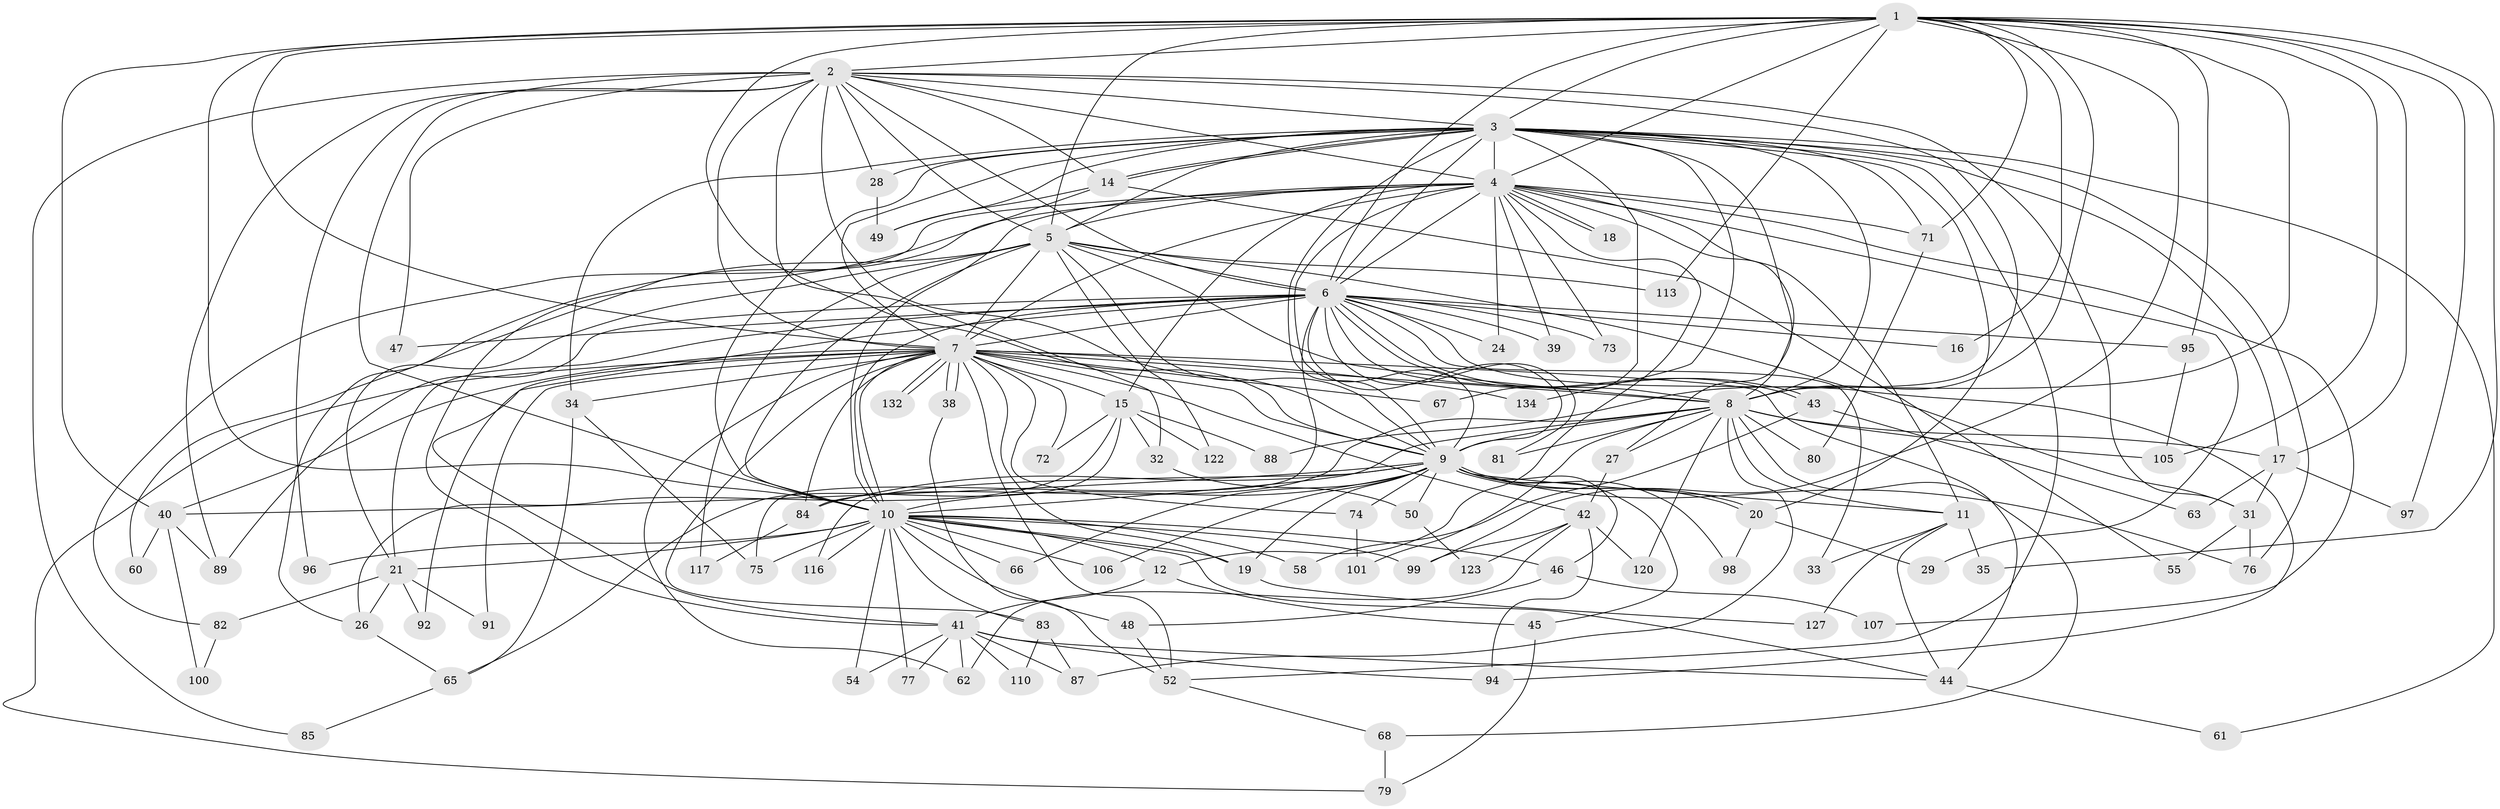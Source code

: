 // Generated by graph-tools (version 1.1) at 2025/23/03/03/25 07:23:47]
// undirected, 95 vertices, 242 edges
graph export_dot {
graph [start="1"]
  node [color=gray90,style=filled];
  1 [super="+22"];
  2 [super="+133"];
  3 [super="+30"];
  4 [super="+78"];
  5 [super="+13"];
  6 [super="+51"];
  7 [super="+23"];
  8 [super="+59"];
  9 [super="+57"];
  10 [super="+124"];
  11 [super="+37"];
  12 [super="+125"];
  14 [super="+36"];
  15 [super="+56"];
  16;
  17 [super="+70"];
  18;
  19 [super="+130"];
  20 [super="+128"];
  21 [super="+25"];
  24;
  26;
  27 [super="+53"];
  28;
  29;
  31 [super="+64"];
  32 [super="+115"];
  33;
  34;
  35;
  38;
  39;
  40 [super="+111"];
  41 [super="+86"];
  42 [super="+104"];
  43;
  44 [super="+126"];
  45 [super="+102"];
  46;
  47;
  48 [super="+109"];
  49 [super="+119"];
  50;
  52 [super="+93"];
  54;
  55;
  58;
  60;
  61;
  62 [super="+69"];
  63;
  65 [super="+118"];
  66;
  67;
  68;
  71 [super="+129"];
  72;
  73;
  74;
  75 [super="+108"];
  76 [super="+121"];
  77;
  79;
  80;
  81;
  82;
  83;
  84 [super="+114"];
  85;
  87 [super="+131"];
  88;
  89 [super="+90"];
  91;
  92;
  94 [super="+103"];
  95;
  96;
  97;
  98;
  99;
  100;
  101;
  105 [super="+112"];
  106;
  107;
  110;
  113;
  116;
  117;
  120;
  122;
  123;
  127;
  132;
  134;
  1 -- 2;
  1 -- 3;
  1 -- 4;
  1 -- 5;
  1 -- 6;
  1 -- 7;
  1 -- 8;
  1 -- 9;
  1 -- 10 [weight=3];
  1 -- 16;
  1 -- 35;
  1 -- 40;
  1 -- 88;
  1 -- 97;
  1 -- 99;
  1 -- 113;
  1 -- 105;
  1 -- 95;
  1 -- 71;
  1 -- 17;
  2 -- 3;
  2 -- 4;
  2 -- 5;
  2 -- 6;
  2 -- 7;
  2 -- 8;
  2 -- 9;
  2 -- 10;
  2 -- 28;
  2 -- 31;
  2 -- 32 [weight=2];
  2 -- 47;
  2 -- 85;
  2 -- 89;
  2 -- 96;
  2 -- 14;
  3 -- 4;
  3 -- 5;
  3 -- 6;
  3 -- 7;
  3 -- 8;
  3 -- 9 [weight=2];
  3 -- 10;
  3 -- 14;
  3 -- 14;
  3 -- 17;
  3 -- 27 [weight=2];
  3 -- 28;
  3 -- 49;
  3 -- 52;
  3 -- 61;
  3 -- 67;
  3 -- 71;
  3 -- 76;
  3 -- 134;
  3 -- 34;
  3 -- 20;
  4 -- 5;
  4 -- 6 [weight=2];
  4 -- 7;
  4 -- 8;
  4 -- 9 [weight=2];
  4 -- 10;
  4 -- 11 [weight=2];
  4 -- 12;
  4 -- 15;
  4 -- 18;
  4 -- 18;
  4 -- 24;
  4 -- 26;
  4 -- 29;
  4 -- 39;
  4 -- 71;
  4 -- 73;
  4 -- 82;
  4 -- 107;
  5 -- 6;
  5 -- 7 [weight=2];
  5 -- 8;
  5 -- 9 [weight=2];
  5 -- 10;
  5 -- 21;
  5 -- 60;
  5 -- 117;
  5 -- 122;
  5 -- 113;
  5 -- 31;
  6 -- 7;
  6 -- 8;
  6 -- 9;
  6 -- 10;
  6 -- 16;
  6 -- 24;
  6 -- 33;
  6 -- 39;
  6 -- 41;
  6 -- 43;
  6 -- 43;
  6 -- 47;
  6 -- 73;
  6 -- 75;
  6 -- 81;
  6 -- 94;
  6 -- 95;
  6 -- 89;
  6 -- 21;
  7 -- 8;
  7 -- 9;
  7 -- 10;
  7 -- 15;
  7 -- 19 [weight=2];
  7 -- 34;
  7 -- 38;
  7 -- 38;
  7 -- 40;
  7 -- 42;
  7 -- 44;
  7 -- 52;
  7 -- 62;
  7 -- 67;
  7 -- 72;
  7 -- 74;
  7 -- 79;
  7 -- 83;
  7 -- 91;
  7 -- 92;
  7 -- 132;
  7 -- 132;
  7 -- 134;
  7 -- 84;
  8 -- 9;
  8 -- 10;
  8 -- 17;
  8 -- 27;
  8 -- 68;
  8 -- 80;
  8 -- 81;
  8 -- 84;
  8 -- 87;
  8 -- 101;
  8 -- 105;
  8 -- 120;
  8 -- 11;
  9 -- 10;
  9 -- 11;
  9 -- 20;
  9 -- 20;
  9 -- 45;
  9 -- 46;
  9 -- 50;
  9 -- 66;
  9 -- 74;
  9 -- 84;
  9 -- 98;
  9 -- 106;
  9 -- 116;
  9 -- 76;
  9 -- 19;
  9 -- 40;
  10 -- 12;
  10 -- 19;
  10 -- 21;
  10 -- 46;
  10 -- 48;
  10 -- 54;
  10 -- 58;
  10 -- 66;
  10 -- 77;
  10 -- 83;
  10 -- 96;
  10 -- 99;
  10 -- 106;
  10 -- 116;
  10 -- 75;
  10 -- 44;
  11 -- 33;
  11 -- 35;
  11 -- 44;
  11 -- 127;
  12 -- 45;
  12 -- 41;
  14 -- 49;
  14 -- 55;
  14 -- 41;
  15 -- 32;
  15 -- 122;
  15 -- 72;
  15 -- 26;
  15 -- 88;
  15 -- 65;
  17 -- 31;
  17 -- 63;
  17 -- 97;
  19 -- 127;
  20 -- 29;
  20 -- 98;
  21 -- 26;
  21 -- 91;
  21 -- 92;
  21 -- 82;
  26 -- 65;
  27 -- 42;
  28 -- 49;
  31 -- 55;
  31 -- 76;
  32 -- 50;
  34 -- 65;
  34 -- 75;
  38 -- 52;
  40 -- 60;
  40 -- 89;
  40 -- 100;
  41 -- 54;
  41 -- 77;
  41 -- 87;
  41 -- 110;
  41 -- 62;
  41 -- 44;
  41 -- 94;
  42 -- 62;
  42 -- 94;
  42 -- 120;
  42 -- 123;
  42 -- 99;
  43 -- 58;
  43 -- 63;
  44 -- 61;
  45 -- 79;
  46 -- 48;
  46 -- 107;
  48 -- 52;
  50 -- 123;
  52 -- 68;
  65 -- 85;
  68 -- 79;
  71 -- 80;
  74 -- 101;
  82 -- 100;
  83 -- 110;
  83 -- 87;
  84 -- 117;
  95 -- 105;
}
